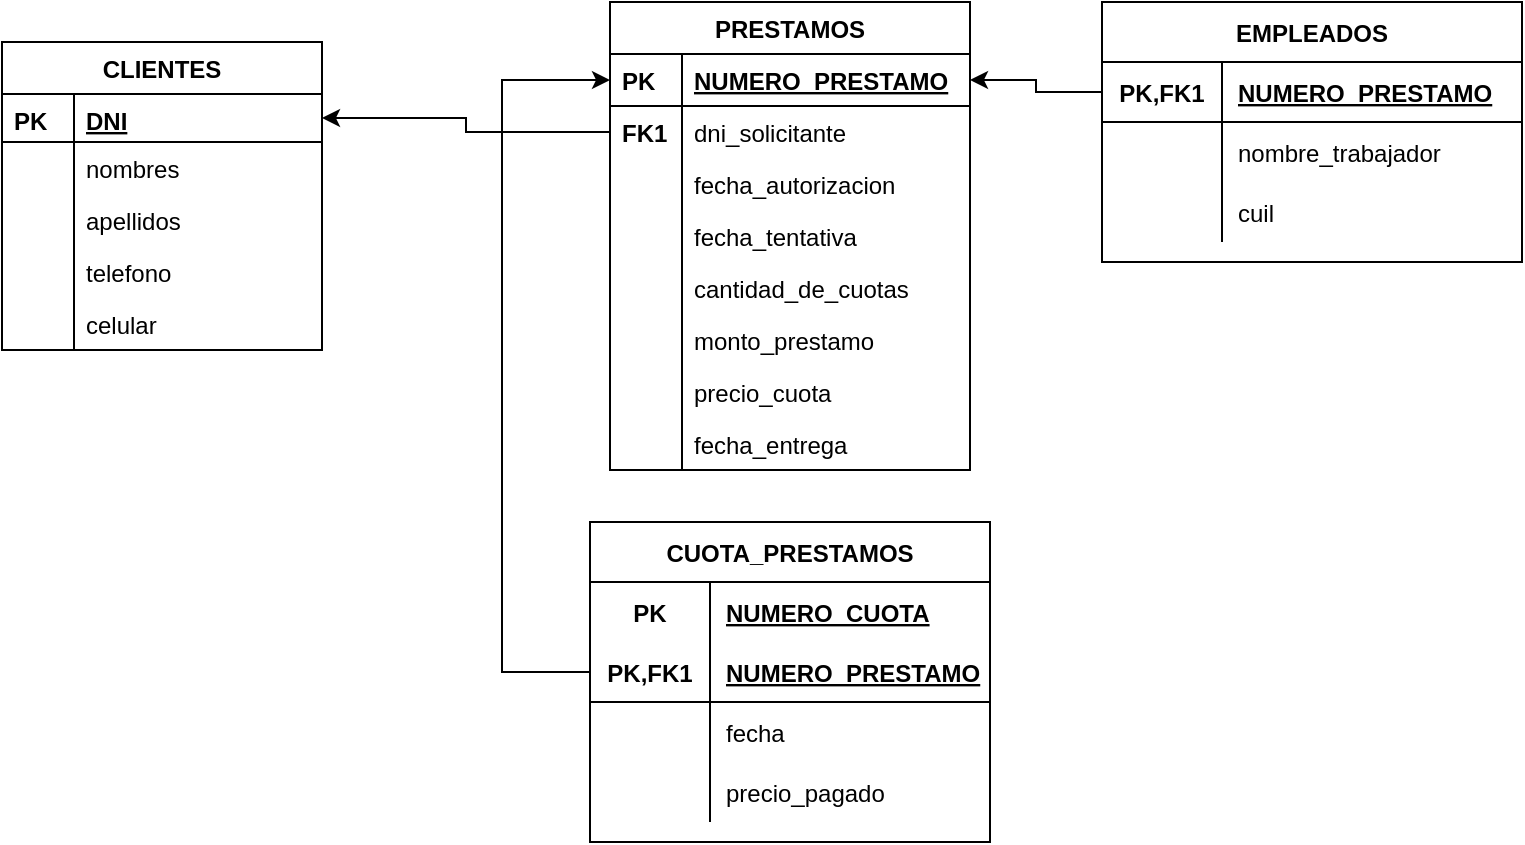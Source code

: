 <mxfile version="13.2.4" type="device" pages="2"><diagram id="C5RBs43oDa-KdzZeNtuy" name="Page-1"><mxGraphModel dx="852" dy="494" grid="1" gridSize="10" guides="1" tooltips="1" connect="1" arrows="1" fold="1" page="1" pageScale="1" pageWidth="827" pageHeight="1169" math="0" shadow="0"><root><mxCell id="WIyWlLk6GJQsqaUBKTNV-0"/><mxCell id="WIyWlLk6GJQsqaUBKTNV-1" parent="WIyWlLk6GJQsqaUBKTNV-0"/><mxCell id="lwQeF7GE7sYAJE_Bh0yk-1" style="edgeStyle=orthogonalEdgeStyle;rounded=0;orthogonalLoop=1;jettySize=auto;html=1;startArrow=none;startFill=0;endArrow=classic;endFill=1;" parent="WIyWlLk6GJQsqaUBKTNV-1" source="zkfFHV4jXpPFQw0GAbJ--59" target="zkfFHV4jXpPFQw0GAbJ--52" edge="1"><mxGeometry relative="1" as="geometry"/></mxCell><mxCell id="zkfFHV4jXpPFQw0GAbJ--56" value="PRESTAMOS" style="swimlane;fontStyle=1;childLayout=stackLayout;horizontal=1;startSize=26;horizontalStack=0;resizeParent=1;resizeLast=0;collapsible=1;marginBottom=0;rounded=0;shadow=0;strokeWidth=1;" parent="WIyWlLk6GJQsqaUBKTNV-1" vertex="1"><mxGeometry x="324" y="30" width="180" height="234" as="geometry"><mxRectangle x="260" y="80" width="160" height="26" as="alternateBounds"/></mxGeometry></mxCell><mxCell id="zkfFHV4jXpPFQw0GAbJ--57" value="NUMERO_PRESTAMO" style="shape=partialRectangle;top=0;left=0;right=0;bottom=1;align=left;verticalAlign=top;fillColor=none;spacingLeft=40;spacingRight=4;overflow=hidden;rotatable=0;points=[[0,0.5],[1,0.5]];portConstraint=eastwest;dropTarget=0;rounded=0;shadow=0;strokeWidth=1;fontStyle=5" parent="zkfFHV4jXpPFQw0GAbJ--56" vertex="1"><mxGeometry y="26" width="180" height="26" as="geometry"/></mxCell><mxCell id="zkfFHV4jXpPFQw0GAbJ--58" value="PK" style="shape=partialRectangle;top=0;left=0;bottom=0;fillColor=none;align=left;verticalAlign=top;spacingLeft=4;spacingRight=4;overflow=hidden;rotatable=0;points=[];portConstraint=eastwest;part=1;fontStyle=1" parent="zkfFHV4jXpPFQw0GAbJ--57" vertex="1" connectable="0"><mxGeometry width="36" height="26" as="geometry"/></mxCell><mxCell id="zkfFHV4jXpPFQw0GAbJ--59" value="dni_solicitante" style="shape=partialRectangle;top=0;left=0;right=0;bottom=0;align=left;verticalAlign=top;fillColor=none;spacingLeft=40;spacingRight=4;overflow=hidden;rotatable=0;points=[[0,0.5],[1,0.5]];portConstraint=eastwest;dropTarget=0;rounded=0;shadow=0;strokeWidth=1;" parent="zkfFHV4jXpPFQw0GAbJ--56" vertex="1"><mxGeometry y="52" width="180" height="26" as="geometry"/></mxCell><mxCell id="zkfFHV4jXpPFQw0GAbJ--60" value="FK1" style="shape=partialRectangle;top=0;left=0;bottom=0;fillColor=none;align=left;verticalAlign=top;spacingLeft=4;spacingRight=4;overflow=hidden;rotatable=0;points=[];portConstraint=eastwest;part=1;fontStyle=1" parent="zkfFHV4jXpPFQw0GAbJ--59" vertex="1" connectable="0"><mxGeometry width="36" height="26" as="geometry"/></mxCell><mxCell id="zkfFHV4jXpPFQw0GAbJ--61" value="fecha_autorizacion " style="shape=partialRectangle;top=0;left=0;right=0;bottom=0;align=left;verticalAlign=top;fillColor=none;spacingLeft=40;spacingRight=4;overflow=hidden;rotatable=0;points=[[0,0.5],[1,0.5]];portConstraint=eastwest;dropTarget=0;rounded=0;shadow=0;strokeWidth=1;" parent="zkfFHV4jXpPFQw0GAbJ--56" vertex="1"><mxGeometry y="78" width="180" height="26" as="geometry"/></mxCell><mxCell id="zkfFHV4jXpPFQw0GAbJ--62" value="" style="shape=partialRectangle;top=0;left=0;bottom=0;fillColor=none;align=left;verticalAlign=top;spacingLeft=4;spacingRight=4;overflow=hidden;rotatable=0;points=[];portConstraint=eastwest;part=1;" parent="zkfFHV4jXpPFQw0GAbJ--61" vertex="1" connectable="0"><mxGeometry width="36" height="26" as="geometry"/></mxCell><mxCell id="lmqDRAKwHfHJFlGVCUsF-6" value="fecha_tentativa" style="shape=partialRectangle;top=0;left=0;right=0;bottom=0;align=left;verticalAlign=top;fillColor=none;spacingLeft=40;spacingRight=4;overflow=hidden;rotatable=0;points=[[0,0.5],[1,0.5]];portConstraint=eastwest;dropTarget=0;rounded=0;shadow=0;strokeWidth=1;" parent="zkfFHV4jXpPFQw0GAbJ--56" vertex="1"><mxGeometry y="104" width="180" height="26" as="geometry"/></mxCell><mxCell id="lmqDRAKwHfHJFlGVCUsF-7" value="" style="shape=partialRectangle;top=0;left=0;bottom=0;fillColor=none;align=left;verticalAlign=top;spacingLeft=4;spacingRight=4;overflow=hidden;rotatable=0;points=[];portConstraint=eastwest;part=1;" parent="lmqDRAKwHfHJFlGVCUsF-6" vertex="1" connectable="0"><mxGeometry width="36" height="26" as="geometry"/></mxCell><mxCell id="lmqDRAKwHfHJFlGVCUsF-10" value="cantidad_de_cuotas" style="shape=partialRectangle;top=0;left=0;right=0;bottom=0;align=left;verticalAlign=top;fillColor=none;spacingLeft=40;spacingRight=4;overflow=hidden;rotatable=0;points=[[0,0.5],[1,0.5]];portConstraint=eastwest;dropTarget=0;rounded=0;shadow=0;strokeWidth=1;" parent="zkfFHV4jXpPFQw0GAbJ--56" vertex="1"><mxGeometry y="130" width="180" height="26" as="geometry"/></mxCell><mxCell id="lmqDRAKwHfHJFlGVCUsF-11" value="" style="shape=partialRectangle;top=0;left=0;bottom=0;fillColor=none;align=left;verticalAlign=top;spacingLeft=4;spacingRight=4;overflow=hidden;rotatable=0;points=[];portConstraint=eastwest;part=1;" parent="lmqDRAKwHfHJFlGVCUsF-10" vertex="1" connectable="0"><mxGeometry width="36" height="26" as="geometry"/></mxCell><mxCell id="lmqDRAKwHfHJFlGVCUsF-60" value="monto_prestamo" style="shape=partialRectangle;top=0;left=0;right=0;bottom=0;align=left;verticalAlign=top;fillColor=none;spacingLeft=40;spacingRight=4;overflow=hidden;rotatable=0;points=[[0,0.5],[1,0.5]];portConstraint=eastwest;dropTarget=0;rounded=0;shadow=0;strokeWidth=1;" parent="zkfFHV4jXpPFQw0GAbJ--56" vertex="1"><mxGeometry y="156" width="180" height="26" as="geometry"/></mxCell><mxCell id="lmqDRAKwHfHJFlGVCUsF-61" value="" style="shape=partialRectangle;top=0;left=0;bottom=0;fillColor=none;align=left;verticalAlign=top;spacingLeft=4;spacingRight=4;overflow=hidden;rotatable=0;points=[];portConstraint=eastwest;part=1;" parent="lmqDRAKwHfHJFlGVCUsF-60" vertex="1" connectable="0"><mxGeometry width="36" height="26" as="geometry"/></mxCell><mxCell id="lmqDRAKwHfHJFlGVCUsF-65" value="precio_cuota" style="shape=partialRectangle;top=0;left=0;right=0;bottom=0;align=left;verticalAlign=top;fillColor=none;spacingLeft=40;spacingRight=4;overflow=hidden;rotatable=0;points=[[0,0.5],[1,0.5]];portConstraint=eastwest;dropTarget=0;rounded=0;shadow=0;strokeWidth=1;" parent="zkfFHV4jXpPFQw0GAbJ--56" vertex="1"><mxGeometry y="182" width="180" height="26" as="geometry"/></mxCell><mxCell id="lmqDRAKwHfHJFlGVCUsF-66" value="" style="shape=partialRectangle;top=0;left=0;bottom=0;fillColor=none;align=left;verticalAlign=top;spacingLeft=4;spacingRight=4;overflow=hidden;rotatable=0;points=[];portConstraint=eastwest;part=1;" parent="lmqDRAKwHfHJFlGVCUsF-65" vertex="1" connectable="0"><mxGeometry width="36" height="26" as="geometry"/></mxCell><mxCell id="APdeFrTchp1tSLtS0kEg-0" value="fecha_entrega" style="shape=partialRectangle;top=0;left=0;right=0;bottom=0;align=left;verticalAlign=top;fillColor=none;spacingLeft=40;spacingRight=4;overflow=hidden;rotatable=0;points=[[0,0.5],[1,0.5]];portConstraint=eastwest;dropTarget=0;rounded=0;shadow=0;strokeWidth=1;" parent="zkfFHV4jXpPFQw0GAbJ--56" vertex="1"><mxGeometry y="208" width="180" height="26" as="geometry"/></mxCell><mxCell id="APdeFrTchp1tSLtS0kEg-1" value="" style="shape=partialRectangle;top=0;left=0;bottom=0;fillColor=none;align=left;verticalAlign=top;spacingLeft=4;spacingRight=4;overflow=hidden;rotatable=0;points=[];portConstraint=eastwest;part=1;" parent="APdeFrTchp1tSLtS0kEg-0" vertex="1" connectable="0"><mxGeometry width="36" height="26" as="geometry"/></mxCell><mxCell id="lwQeF7GE7sYAJE_Bh0yk-3" style="edgeStyle=orthogonalEdgeStyle;rounded=0;orthogonalLoop=1;jettySize=auto;html=1;startArrow=none;startFill=0;endArrow=classic;endFill=1;" parent="WIyWlLk6GJQsqaUBKTNV-1" source="lmqDRAKwHfHJFlGVCUsF-16" target="zkfFHV4jXpPFQw0GAbJ--57" edge="1"><mxGeometry relative="1" as="geometry"/></mxCell><mxCell id="lmqDRAKwHfHJFlGVCUsF-29" value="CUOTA_PRESTAMOS" style="shape=table;startSize=30;container=1;collapsible=1;childLayout=tableLayout;fixedRows=1;rowLines=0;fontStyle=1;align=center;resizeLast=1;" parent="WIyWlLk6GJQsqaUBKTNV-1" vertex="1"><mxGeometry x="314" y="290" width="200" height="160" as="geometry"/></mxCell><mxCell id="lmqDRAKwHfHJFlGVCUsF-30" value="" style="shape=partialRectangle;collapsible=0;dropTarget=0;pointerEvents=0;fillColor=none;top=0;left=0;bottom=0;right=0;points=[[0,0.5],[1,0.5]];portConstraint=eastwest;" parent="lmqDRAKwHfHJFlGVCUsF-29" vertex="1"><mxGeometry y="30" width="200" height="30" as="geometry"/></mxCell><mxCell id="lmqDRAKwHfHJFlGVCUsF-31" value="PK" style="shape=partialRectangle;connectable=0;fillColor=none;top=0;left=0;bottom=0;right=0;fontStyle=1;overflow=hidden;" parent="lmqDRAKwHfHJFlGVCUsF-30" vertex="1"><mxGeometry width="60" height="30" as="geometry"/></mxCell><mxCell id="lmqDRAKwHfHJFlGVCUsF-32" value="NUMERO_CUOTA" style="shape=partialRectangle;connectable=0;fillColor=none;top=0;left=0;bottom=0;right=0;align=left;spacingLeft=6;fontStyle=5;overflow=hidden;" parent="lmqDRAKwHfHJFlGVCUsF-30" vertex="1"><mxGeometry x="60" width="140" height="30" as="geometry"/></mxCell><mxCell id="lmqDRAKwHfHJFlGVCUsF-33" value="" style="shape=partialRectangle;collapsible=0;dropTarget=0;pointerEvents=0;fillColor=none;top=0;left=0;bottom=1;right=0;points=[[0,0.5],[1,0.5]];portConstraint=eastwest;" parent="lmqDRAKwHfHJFlGVCUsF-29" vertex="1"><mxGeometry y="60" width="200" height="30" as="geometry"/></mxCell><mxCell id="lmqDRAKwHfHJFlGVCUsF-34" value="PK,FK1" style="shape=partialRectangle;connectable=0;fillColor=none;top=0;left=0;bottom=0;right=0;fontStyle=1;overflow=hidden;" parent="lmqDRAKwHfHJFlGVCUsF-33" vertex="1"><mxGeometry width="60" height="30" as="geometry"/></mxCell><mxCell id="lmqDRAKwHfHJFlGVCUsF-35" value="NUMERO_PRESTAMO" style="shape=partialRectangle;connectable=0;fillColor=none;top=0;left=0;bottom=0;right=0;align=left;spacingLeft=6;fontStyle=5;overflow=hidden;" parent="lmqDRAKwHfHJFlGVCUsF-33" vertex="1"><mxGeometry x="60" width="140" height="30" as="geometry"/></mxCell><mxCell id="lmqDRAKwHfHJFlGVCUsF-36" value="" style="shape=partialRectangle;collapsible=0;dropTarget=0;pointerEvents=0;fillColor=none;top=0;left=0;bottom=0;right=0;points=[[0,0.5],[1,0.5]];portConstraint=eastwest;" parent="lmqDRAKwHfHJFlGVCUsF-29" vertex="1"><mxGeometry y="90" width="200" height="30" as="geometry"/></mxCell><mxCell id="lmqDRAKwHfHJFlGVCUsF-37" value="" style="shape=partialRectangle;connectable=0;fillColor=none;top=0;left=0;bottom=0;right=0;editable=1;overflow=hidden;" parent="lmqDRAKwHfHJFlGVCUsF-36" vertex="1"><mxGeometry width="60" height="30" as="geometry"/></mxCell><mxCell id="lmqDRAKwHfHJFlGVCUsF-38" value="fecha" style="shape=partialRectangle;connectable=0;fillColor=none;top=0;left=0;bottom=0;right=0;align=left;spacingLeft=6;overflow=hidden;" parent="lmqDRAKwHfHJFlGVCUsF-36" vertex="1"><mxGeometry x="60" width="140" height="30" as="geometry"/></mxCell><mxCell id="lmqDRAKwHfHJFlGVCUsF-39" value="" style="shape=partialRectangle;collapsible=0;dropTarget=0;pointerEvents=0;fillColor=none;top=0;left=0;bottom=0;right=0;points=[[0,0.5],[1,0.5]];portConstraint=eastwest;" parent="lmqDRAKwHfHJFlGVCUsF-29" vertex="1"><mxGeometry y="120" width="200" height="30" as="geometry"/></mxCell><mxCell id="lmqDRAKwHfHJFlGVCUsF-40" value="" style="shape=partialRectangle;connectable=0;fillColor=none;top=0;left=0;bottom=0;right=0;editable=1;overflow=hidden;" parent="lmqDRAKwHfHJFlGVCUsF-39" vertex="1"><mxGeometry width="60" height="30" as="geometry"/></mxCell><mxCell id="lmqDRAKwHfHJFlGVCUsF-41" value="precio_pagado" style="shape=partialRectangle;connectable=0;fillColor=none;top=0;left=0;bottom=0;right=0;align=left;spacingLeft=6;overflow=hidden;" parent="lmqDRAKwHfHJFlGVCUsF-39" vertex="1"><mxGeometry x="60" width="140" height="30" as="geometry"/></mxCell><mxCell id="lmqDRAKwHfHJFlGVCUsF-12" value="EMPLEADOS" style="shape=table;startSize=30;container=1;collapsible=1;childLayout=tableLayout;fixedRows=1;rowLines=0;fontStyle=1;align=center;resizeLast=1;" parent="WIyWlLk6GJQsqaUBKTNV-1" vertex="1"><mxGeometry x="570" y="30" width="210" height="130" as="geometry"/></mxCell><mxCell id="lmqDRAKwHfHJFlGVCUsF-16" value="" style="shape=partialRectangle;collapsible=0;dropTarget=0;pointerEvents=0;fillColor=none;top=0;left=0;bottom=1;right=0;points=[[0,0.5],[1,0.5]];portConstraint=eastwest;" parent="lmqDRAKwHfHJFlGVCUsF-12" vertex="1"><mxGeometry y="30" width="210" height="30" as="geometry"/></mxCell><mxCell id="lmqDRAKwHfHJFlGVCUsF-17" value="PK,FK1" style="shape=partialRectangle;connectable=0;fillColor=none;top=0;left=0;bottom=0;right=0;fontStyle=1;overflow=hidden;" parent="lmqDRAKwHfHJFlGVCUsF-16" vertex="1"><mxGeometry width="60" height="30" as="geometry"/></mxCell><mxCell id="lmqDRAKwHfHJFlGVCUsF-18" value="NUMERO_PRESTAMO" style="shape=partialRectangle;connectable=0;fillColor=none;top=0;left=0;bottom=0;right=0;align=left;spacingLeft=6;fontStyle=5;overflow=hidden;" parent="lmqDRAKwHfHJFlGVCUsF-16" vertex="1"><mxGeometry x="60" width="150" height="30" as="geometry"/></mxCell><mxCell id="lmqDRAKwHfHJFlGVCUsF-19" value="" style="shape=partialRectangle;collapsible=0;dropTarget=0;pointerEvents=0;fillColor=none;top=0;left=0;bottom=0;right=0;points=[[0,0.5],[1,0.5]];portConstraint=eastwest;" parent="lmqDRAKwHfHJFlGVCUsF-12" vertex="1"><mxGeometry y="60" width="210" height="30" as="geometry"/></mxCell><mxCell id="lmqDRAKwHfHJFlGVCUsF-20" value="" style="shape=partialRectangle;connectable=0;fillColor=none;top=0;left=0;bottom=0;right=0;editable=1;overflow=hidden;" parent="lmqDRAKwHfHJFlGVCUsF-19" vertex="1"><mxGeometry width="60" height="30" as="geometry"/></mxCell><mxCell id="lmqDRAKwHfHJFlGVCUsF-21" value="nombre_trabajador" style="shape=partialRectangle;connectable=0;fillColor=none;top=0;left=0;bottom=0;right=0;align=left;spacingLeft=6;overflow=hidden;" parent="lmqDRAKwHfHJFlGVCUsF-19" vertex="1"><mxGeometry x="60" width="150" height="30" as="geometry"/></mxCell><mxCell id="lmqDRAKwHfHJFlGVCUsF-22" value="" style="shape=partialRectangle;collapsible=0;dropTarget=0;pointerEvents=0;fillColor=none;top=0;left=0;bottom=0;right=0;points=[[0,0.5],[1,0.5]];portConstraint=eastwest;" parent="lmqDRAKwHfHJFlGVCUsF-12" vertex="1"><mxGeometry y="90" width="210" height="30" as="geometry"/></mxCell><mxCell id="lmqDRAKwHfHJFlGVCUsF-23" value="" style="shape=partialRectangle;connectable=0;fillColor=none;top=0;left=0;bottom=0;right=0;editable=1;overflow=hidden;" parent="lmqDRAKwHfHJFlGVCUsF-22" vertex="1"><mxGeometry width="60" height="30" as="geometry"/></mxCell><mxCell id="lmqDRAKwHfHJFlGVCUsF-24" value="cuil" style="shape=partialRectangle;connectable=0;fillColor=none;top=0;left=0;bottom=0;right=0;align=left;spacingLeft=6;overflow=hidden;" parent="lmqDRAKwHfHJFlGVCUsF-22" vertex="1"><mxGeometry x="60" width="150" height="30" as="geometry"/></mxCell><mxCell id="lwQeF7GE7sYAJE_Bh0yk-5" style="edgeStyle=orthogonalEdgeStyle;rounded=0;orthogonalLoop=1;jettySize=auto;html=1;startArrow=none;startFill=0;endArrow=classic;endFill=1;" parent="WIyWlLk6GJQsqaUBKTNV-1" source="lmqDRAKwHfHJFlGVCUsF-33" target="zkfFHV4jXpPFQw0GAbJ--57" edge="1"><mxGeometry relative="1" as="geometry"><Array as="points"><mxPoint x="270" y="365"/><mxPoint x="270" y="69"/></Array></mxGeometry></mxCell><mxCell id="zkfFHV4jXpPFQw0GAbJ--51" value="CLIENTES" style="swimlane;fontStyle=1;childLayout=stackLayout;horizontal=1;startSize=26;horizontalStack=0;resizeParent=1;resizeLast=0;collapsible=1;marginBottom=0;rounded=0;shadow=0;strokeWidth=1;" parent="WIyWlLk6GJQsqaUBKTNV-1" vertex="1"><mxGeometry x="20" y="50" width="160" height="154" as="geometry"><mxRectangle x="20" y="80" width="160" height="26" as="alternateBounds"/></mxGeometry></mxCell><mxCell id="zkfFHV4jXpPFQw0GAbJ--52" value="DNI" style="shape=partialRectangle;top=0;left=0;right=0;bottom=1;align=left;verticalAlign=top;fillColor=none;spacingLeft=40;spacingRight=4;overflow=hidden;rotatable=0;points=[[0,0.5],[1,0.5]];portConstraint=eastwest;dropTarget=0;rounded=0;shadow=0;strokeWidth=1;fontStyle=5" parent="zkfFHV4jXpPFQw0GAbJ--51" vertex="1"><mxGeometry y="26" width="160" height="24" as="geometry"/></mxCell><mxCell id="zkfFHV4jXpPFQw0GAbJ--53" value="PK" style="shape=partialRectangle;top=0;left=0;bottom=0;fillColor=none;align=left;verticalAlign=top;spacingLeft=4;spacingRight=4;overflow=hidden;rotatable=0;points=[];portConstraint=eastwest;part=1;fontStyle=1" parent="zkfFHV4jXpPFQw0GAbJ--52" vertex="1" connectable="0"><mxGeometry width="36" height="24" as="geometry"/></mxCell><mxCell id="zkfFHV4jXpPFQw0GAbJ--54" value="nombres" style="shape=partialRectangle;top=0;left=0;right=0;bottom=0;align=left;verticalAlign=top;fillColor=none;spacingLeft=40;spacingRight=4;overflow=hidden;rotatable=0;points=[[0,0.5],[1,0.5]];portConstraint=eastwest;dropTarget=0;rounded=0;shadow=0;strokeWidth=1;" parent="zkfFHV4jXpPFQw0GAbJ--51" vertex="1"><mxGeometry y="50" width="160" height="26" as="geometry"/></mxCell><mxCell id="zkfFHV4jXpPFQw0GAbJ--55" value="" style="shape=partialRectangle;top=0;left=0;bottom=0;fillColor=none;align=left;verticalAlign=top;spacingLeft=4;spacingRight=4;overflow=hidden;rotatable=0;points=[];portConstraint=eastwest;part=1;" parent="zkfFHV4jXpPFQw0GAbJ--54" vertex="1" connectable="0"><mxGeometry width="36" height="26" as="geometry"/></mxCell><mxCell id="lmqDRAKwHfHJFlGVCUsF-0" value="apellidos" style="shape=partialRectangle;top=0;left=0;right=0;bottom=0;align=left;verticalAlign=top;fillColor=none;spacingLeft=40;spacingRight=4;overflow=hidden;rotatable=0;points=[[0,0.5],[1,0.5]];portConstraint=eastwest;dropTarget=0;rounded=0;shadow=0;strokeWidth=1;" parent="zkfFHV4jXpPFQw0GAbJ--51" vertex="1"><mxGeometry y="76" width="160" height="26" as="geometry"/></mxCell><mxCell id="lmqDRAKwHfHJFlGVCUsF-1" value="" style="shape=partialRectangle;top=0;left=0;bottom=0;fillColor=none;align=left;verticalAlign=top;spacingLeft=4;spacingRight=4;overflow=hidden;rotatable=0;points=[];portConstraint=eastwest;part=1;" parent="lmqDRAKwHfHJFlGVCUsF-0" vertex="1" connectable="0"><mxGeometry width="36" height="26" as="geometry"/></mxCell><mxCell id="lmqDRAKwHfHJFlGVCUsF-2" value="telefono" style="shape=partialRectangle;top=0;left=0;right=0;bottom=0;align=left;verticalAlign=top;fillColor=none;spacingLeft=40;spacingRight=4;overflow=hidden;rotatable=0;points=[[0,0.5],[1,0.5]];portConstraint=eastwest;dropTarget=0;rounded=0;shadow=0;strokeWidth=1;" parent="zkfFHV4jXpPFQw0GAbJ--51" vertex="1"><mxGeometry y="102" width="160" height="26" as="geometry"/></mxCell><mxCell id="lmqDRAKwHfHJFlGVCUsF-3" value="" style="shape=partialRectangle;top=0;left=0;bottom=0;fillColor=none;align=left;verticalAlign=top;spacingLeft=4;spacingRight=4;overflow=hidden;rotatable=0;points=[];portConstraint=eastwest;part=1;" parent="lmqDRAKwHfHJFlGVCUsF-2" vertex="1" connectable="0"><mxGeometry width="36" height="26" as="geometry"/></mxCell><mxCell id="lmqDRAKwHfHJFlGVCUsF-4" value="celular" style="shape=partialRectangle;top=0;left=0;right=0;bottom=0;align=left;verticalAlign=top;fillColor=none;spacingLeft=40;spacingRight=4;overflow=hidden;rotatable=0;points=[[0,0.5],[1,0.5]];portConstraint=eastwest;dropTarget=0;rounded=0;shadow=0;strokeWidth=1;" parent="zkfFHV4jXpPFQw0GAbJ--51" vertex="1"><mxGeometry y="128" width="160" height="26" as="geometry"/></mxCell><mxCell id="lmqDRAKwHfHJFlGVCUsF-5" value="" style="shape=partialRectangle;top=0;left=0;bottom=0;fillColor=none;align=left;verticalAlign=top;spacingLeft=4;spacingRight=4;overflow=hidden;rotatable=0;points=[];portConstraint=eastwest;part=1;" parent="lmqDRAKwHfHJFlGVCUsF-4" vertex="1" connectable="0"><mxGeometry width="36" height="26" as="geometry"/></mxCell></root></mxGraphModel></diagram><diagram id="P0sMs8nEnle8nuHEPm7G" name="Page-2"><mxGraphModel dx="852" dy="494" grid="1" gridSize="10" guides="1" tooltips="1" connect="1" arrows="1" fold="1" page="1" pageScale="1" pageWidth="827" pageHeight="1169" math="0" shadow="0"><root><mxCell id="a79GEH31M1Bucy4MPl9r-0"/><mxCell id="a79GEH31M1Bucy4MPl9r-1" parent="a79GEH31M1Bucy4MPl9r-0"/><mxCell id="z1gdRKLH6IvTAC6AJQ8j-0" style="edgeStyle=orthogonalEdgeStyle;rounded=0;orthogonalLoop=1;jettySize=auto;html=1;endArrow=diamond;endFill=1;" parent="a79GEH31M1Bucy4MPl9r-1" source="a79GEH31M1Bucy4MPl9r-10" target="a79GEH31M1Bucy4MPl9r-2" edge="1"><mxGeometry relative="1" as="geometry"><mxPoint x="174" y="167" as="targetPoint"/><Array as="points"><mxPoint x="140" y="220"/><mxPoint x="140" y="220"/></Array></mxGeometry></mxCell><mxCell id="z1gdRKLH6IvTAC6AJQ8j-1" style="edgeStyle=orthogonalEdgeStyle;rounded=0;orthogonalLoop=1;jettySize=auto;html=1;endArrow=none;endFill=0;startArrow=none;startFill=0;" parent="a79GEH31M1Bucy4MPl9r-1" source="a79GEH31M1Bucy4MPl9r-10" target="a79GEH31M1Bucy4MPl9r-6" edge="1"><mxGeometry relative="1" as="geometry"><mxPoint x="450" y="150" as="targetPoint"/><Array as="points"><mxPoint x="600" y="30"/></Array></mxGeometry></mxCell><mxCell id="z1gdRKLH6IvTAC6AJQ8j-4" style="edgeStyle=orthogonalEdgeStyle;rounded=0;orthogonalLoop=1;jettySize=auto;html=1;endArrow=none;endFill=0;startArrow=none;startFill=0;" parent="a79GEH31M1Bucy4MPl9r-1" source="a79GEH31M1Bucy4MPl9r-14" target="a79GEH31M1Bucy4MPl9r-2" edge="1"><mxGeometry relative="1" as="geometry"><Array as="points"><mxPoint x="460" y="330"/><mxPoint x="460" y="330"/></Array></mxGeometry></mxCell><mxCell id="z1gdRKLH6IvTAC6AJQ8j-5" style="edgeStyle=orthogonalEdgeStyle;rounded=0;orthogonalLoop=1;jettySize=auto;html=1;startArrow=none;startFill=0;endArrow=diamond;endFill=0;" parent="a79GEH31M1Bucy4MPl9r-1" source="a79GEH31M1Bucy4MPl9r-6" target="a79GEH31M1Bucy4MPl9r-2" edge="1"><mxGeometry relative="1" as="geometry"><Array as="points"><mxPoint x="460" y="250"/><mxPoint x="460" y="250"/></Array></mxGeometry></mxCell><mxCell id="z1gdRKLH6IvTAC6AJQ8j-8" value="1 n" style="text;html=1;align=center;verticalAlign=middle;resizable=0;points=[];autosize=1;" parent="a79GEH31M1Bucy4MPl9r-1" vertex="1"><mxGeometry x="399" y="330" width="30" height="20" as="geometry"/></mxCell><mxCell id="z1gdRKLH6IvTAC6AJQ8j-9" value="1 1" style="text;html=1;align=center;verticalAlign=middle;resizable=0;points=[];autosize=1;" parent="a79GEH31M1Bucy4MPl9r-1" vertex="1"><mxGeometry x="490" y="330" width="30" height="20" as="geometry"/></mxCell><mxCell id="z1gdRKLH6IvTAC6AJQ8j-10" value="1 n" style="text;html=1;align=center;verticalAlign=middle;resizable=0;points=[];autosize=1;" parent="a79GEH31M1Bucy4MPl9r-1" vertex="1"><mxGeometry x="220" y="10" width="30" height="20" as="geometry"/></mxCell><mxCell id="z1gdRKLH6IvTAC6AJQ8j-11" value="1 1" style="text;html=1;align=center;verticalAlign=middle;resizable=0;points=[];autosize=1;" parent="a79GEH31M1Bucy4MPl9r-1" vertex="1"><mxGeometry x="600" y="40" width="30" height="20" as="geometry"/></mxCell><mxCell id="z1gdRKLH6IvTAC6AJQ8j-13" value="1 1" style="text;html=1;align=center;verticalAlign=middle;resizable=0;points=[];autosize=1;" parent="a79GEH31M1Bucy4MPl9r-1" vertex="1"><mxGeometry x="200" y="230" width="30" height="20" as="geometry"/></mxCell><mxCell id="z1gdRKLH6IvTAC6AJQ8j-14" value="1 n" style="text;html=1;align=center;verticalAlign=middle;resizable=0;points=[];autosize=1;" parent="a79GEH31M1Bucy4MPl9r-1" vertex="1"><mxGeometry x="135" y="164" width="30" height="20" as="geometry"/></mxCell><mxCell id="z1gdRKLH6IvTAC6AJQ8j-15" value="1 n" style="text;html=1;align=center;verticalAlign=middle;resizable=0;points=[];autosize=1;" parent="a79GEH31M1Bucy4MPl9r-1" vertex="1"><mxGeometry x="399" y="230" width="30" height="20" as="geometry"/></mxCell><mxCell id="z1gdRKLH6IvTAC6AJQ8j-16" value="1 1" style="text;html=1;align=center;verticalAlign=middle;resizable=0;points=[];autosize=1;" parent="a79GEH31M1Bucy4MPl9r-1" vertex="1"><mxGeometry x="490" y="226" width="30" height="20" as="geometry"/></mxCell><mxCell id="a79GEH31M1Bucy4MPl9r-10" value="PAGO_CUOTAS" style="swimlane;fontStyle=1;align=center;verticalAlign=top;childLayout=stackLayout;horizontal=1;startSize=26;horizontalStack=0;resizeParent=1;resizeParentMax=0;resizeLast=0;collapsible=1;marginBottom=0;" parent="a79GEH31M1Bucy4MPl9r-1" vertex="1"><mxGeometry x="60" width="160" height="164" as="geometry"><mxRectangle x="130" y="50" width="110" height="26" as="alternateBounds"/></mxGeometry></mxCell><mxCell id="a79GEH31M1Bucy4MPl9r-11" value="+ numero_prestamo: int" style="text;strokeColor=none;fillColor=none;align=left;verticalAlign=top;spacingLeft=4;spacingRight=4;overflow=hidden;rotatable=0;points=[[0,0.5],[1,0.5]];portConstraint=eastwest;" parent="a79GEH31M1Bucy4MPl9r-10" vertex="1"><mxGeometry y="26" width="160" height="26" as="geometry"/></mxCell><mxCell id="e7FrJcsPk3-Ga2ETIET2-1" value="+ numero_cuota: int" style="text;strokeColor=none;fillColor=none;align=left;verticalAlign=top;spacingLeft=4;spacingRight=4;overflow=hidden;rotatable=0;points=[[0,0.5],[1,0.5]];portConstraint=eastwest;" parent="a79GEH31M1Bucy4MPl9r-10" vertex="1"><mxGeometry y="52" width="160" height="26" as="geometry"/></mxCell><mxCell id="e7FrJcsPk3-Ga2ETIET2-2" value="+ fecha_pago: date" style="text;strokeColor=none;fillColor=none;align=left;verticalAlign=top;spacingLeft=4;spacingRight=4;overflow=hidden;rotatable=0;points=[[0,0.5],[1,0.5]];portConstraint=eastwest;" parent="a79GEH31M1Bucy4MPl9r-10" vertex="1"><mxGeometry y="78" width="160" height="26" as="geometry"/></mxCell><mxCell id="e7FrJcsPk3-Ga2ETIET2-0" value="+ monto_pagado: int" style="text;strokeColor=none;fillColor=none;align=left;verticalAlign=top;spacingLeft=4;spacingRight=4;overflow=hidden;rotatable=0;points=[[0,0.5],[1,0.5]];portConstraint=eastwest;" parent="a79GEH31M1Bucy4MPl9r-10" vertex="1"><mxGeometry y="104" width="160" height="26" as="geometry"/></mxCell><mxCell id="a79GEH31M1Bucy4MPl9r-12" value="" style="line;strokeWidth=1;fillColor=none;align=left;verticalAlign=middle;spacingTop=-1;spacingLeft=3;spacingRight=3;rotatable=0;labelPosition=right;points=[];portConstraint=eastwest;" parent="a79GEH31M1Bucy4MPl9r-10" vertex="1"><mxGeometry y="130" width="160" height="8" as="geometry"/></mxCell><mxCell id="a79GEH31M1Bucy4MPl9r-13" value="+ registrar_pago" style="text;strokeColor=none;fillColor=none;align=left;verticalAlign=top;spacingLeft=4;spacingRight=4;overflow=hidden;rotatable=0;points=[[0,0.5],[1,0.5]];portConstraint=eastwest;" parent="a79GEH31M1Bucy4MPl9r-10" vertex="1"><mxGeometry y="138" width="160" height="26" as="geometry"/></mxCell><mxCell id="a79GEH31M1Bucy4MPl9r-6" value="CLIENTES" style="swimlane;fontStyle=1;align=center;verticalAlign=top;childLayout=stackLayout;horizontal=1;startSize=26;horizontalStack=0;resizeParent=1;resizeParentMax=0;resizeLast=0;collapsible=1;marginBottom=0;" parent="a79GEH31M1Bucy4MPl9r-1" vertex="1"><mxGeometry x="520" y="60" width="160" height="190" as="geometry"><mxRectangle x="130" y="50" width="110" height="26" as="alternateBounds"/></mxGeometry></mxCell><mxCell id="a79GEH31M1Bucy4MPl9r-7" value="+ dni: int" style="text;strokeColor=none;fillColor=none;align=left;verticalAlign=top;spacingLeft=4;spacingRight=4;overflow=hidden;rotatable=0;points=[[0,0.5],[1,0.5]];portConstraint=eastwest;" parent="a79GEH31M1Bucy4MPl9r-6" vertex="1"><mxGeometry y="26" width="160" height="26" as="geometry"/></mxCell><mxCell id="RyEqvKrFo1o5My-5IlBC-0" value="+ nombres: varchar" style="text;strokeColor=none;fillColor=none;align=left;verticalAlign=top;spacingLeft=4;spacingRight=4;overflow=hidden;rotatable=0;points=[[0,0.5],[1,0.5]];portConstraint=eastwest;" parent="a79GEH31M1Bucy4MPl9r-6" vertex="1"><mxGeometry y="52" width="160" height="26" as="geometry"/></mxCell><mxCell id="RyEqvKrFo1o5My-5IlBC-1" value="+ apellidos: varchar" style="text;strokeColor=none;fillColor=none;align=left;verticalAlign=top;spacingLeft=4;spacingRight=4;overflow=hidden;rotatable=0;points=[[0,0.5],[1,0.5]];portConstraint=eastwest;" parent="a79GEH31M1Bucy4MPl9r-6" vertex="1"><mxGeometry y="78" width="160" height="26" as="geometry"/></mxCell><mxCell id="x5LMvdeAG-XsbbYkn9p5-0" value="+ telefono: int" style="text;strokeColor=none;fillColor=none;align=left;verticalAlign=top;spacingLeft=4;spacingRight=4;overflow=hidden;rotatable=0;points=[[0,0.5],[1,0.5]];portConstraint=eastwest;" parent="a79GEH31M1Bucy4MPl9r-6" vertex="1"><mxGeometry y="104" width="160" height="26" as="geometry"/></mxCell><mxCell id="RyEqvKrFo1o5My-5IlBC-2" value="+ celular: int" style="text;strokeColor=none;fillColor=none;align=left;verticalAlign=top;spacingLeft=4;spacingRight=4;overflow=hidden;rotatable=0;points=[[0,0.5],[1,0.5]];portConstraint=eastwest;" parent="a79GEH31M1Bucy4MPl9r-6" vertex="1"><mxGeometry y="130" width="160" height="26" as="geometry"/></mxCell><mxCell id="a79GEH31M1Bucy4MPl9r-8" value="" style="line;strokeWidth=1;fillColor=none;align=left;verticalAlign=middle;spacingTop=-1;spacingLeft=3;spacingRight=3;rotatable=0;labelPosition=right;points=[];portConstraint=eastwest;" parent="a79GEH31M1Bucy4MPl9r-6" vertex="1"><mxGeometry y="156" width="160" height="8" as="geometry"/></mxCell><mxCell id="a79GEH31M1Bucy4MPl9r-9" value="+ registrar_cliente" style="text;strokeColor=none;fillColor=none;align=left;verticalAlign=top;spacingLeft=4;spacingRight=4;overflow=hidden;rotatable=0;points=[[0,0.5],[1,0.5]];portConstraint=eastwest;" parent="a79GEH31M1Bucy4MPl9r-6" vertex="1"><mxGeometry y="164" width="160" height="26" as="geometry"/></mxCell><mxCell id="a79GEH31M1Bucy4MPl9r-2" value="PRESTAMOS" style="swimlane;fontStyle=1;align=center;verticalAlign=top;childLayout=stackLayout;horizontal=1;startSize=26;horizontalStack=0;resizeParent=1;resizeParentMax=0;resizeLast=0;collapsible=1;marginBottom=0;" parent="a79GEH31M1Bucy4MPl9r-1" vertex="1"><mxGeometry x="239" y="40" width="160" height="424" as="geometry"><mxRectangle x="130" y="50" width="110" height="26" as="alternateBounds"/></mxGeometry></mxCell><mxCell id="EmgjKDR3xeGneWHXZpYW-0" value="+ numero_prestamo:int" style="text;strokeColor=none;fillColor=none;align=left;verticalAlign=top;spacingLeft=4;spacingRight=4;overflow=hidden;rotatable=0;points=[[0,0.5],[1,0.5]];portConstraint=eastwest;" parent="a79GEH31M1Bucy4MPl9r-2" vertex="1"><mxGeometry y="26" width="160" height="26" as="geometry"/></mxCell><mxCell id="EmgjKDR3xeGneWHXZpYW-1" value="+ fiecha_autorizacion:date" style="text;strokeColor=none;fillColor=none;align=left;verticalAlign=top;spacingLeft=4;spacingRight=4;overflow=hidden;rotatable=0;points=[[0,0.5],[1,0.5]];portConstraint=eastwest;" parent="a79GEH31M1Bucy4MPl9r-2" vertex="1"><mxGeometry y="52" width="160" height="26" as="geometry"/></mxCell><mxCell id="EmgjKDR3xeGneWHXZpYW-4" value="+ monto:int" style="text;strokeColor=none;fillColor=none;align=left;verticalAlign=top;spacingLeft=4;spacingRight=4;overflow=hidden;rotatable=0;points=[[0,0.5],[1,0.5]];portConstraint=eastwest;" parent="a79GEH31M1Bucy4MPl9r-2" vertex="1"><mxGeometry y="78" width="160" height="26" as="geometry"/></mxCell><mxCell id="EmgjKDR3xeGneWHXZpYW-3" value="+ cantidad_cuotas: int" style="text;strokeColor=none;fillColor=none;align=left;verticalAlign=top;spacingLeft=4;spacingRight=4;overflow=hidden;rotatable=0;points=[[0,0.5],[1,0.5]];portConstraint=eastwest;" parent="a79GEH31M1Bucy4MPl9r-2" vertex="1"><mxGeometry y="104" width="160" height="26" as="geometry"/></mxCell><mxCell id="a79GEH31M1Bucy4MPl9r-3" value="+ precio_cuota: int" style="text;strokeColor=none;fillColor=none;align=left;verticalAlign=top;spacingLeft=4;spacingRight=4;overflow=hidden;rotatable=0;points=[[0,0.5],[1,0.5]];portConstraint=eastwest;" parent="a79GEH31M1Bucy4MPl9r-2" vertex="1"><mxGeometry y="130" width="160" height="26" as="geometry"/></mxCell><mxCell id="Pgg1FBIjW_7um1sa_7YD-0" value="+ fecha_tentativa: date" style="text;strokeColor=none;fillColor=none;align=left;verticalAlign=top;spacingLeft=4;spacingRight=4;overflow=hidden;rotatable=0;points=[[0,0.5],[1,0.5]];portConstraint=eastwest;" parent="a79GEH31M1Bucy4MPl9r-2" vertex="1"><mxGeometry y="156" width="160" height="26" as="geometry"/></mxCell><mxCell id="EmgjKDR3xeGneWHXZpYW-2" value="+ fecha_entrega: date" style="text;strokeColor=none;fillColor=none;align=left;verticalAlign=top;spacingLeft=4;spacingRight=4;overflow=hidden;rotatable=0;points=[[0,0.5],[1,0.5]];portConstraint=eastwest;" parent="a79GEH31M1Bucy4MPl9r-2" vertex="1"><mxGeometry y="182" width="160" height="26" as="geometry"/></mxCell><mxCell id="a79GEH31M1Bucy4MPl9r-4" value="" style="line;strokeWidth=1;fillColor=none;align=left;verticalAlign=middle;spacingTop=-1;spacingLeft=3;spacingRight=3;rotatable=0;labelPosition=right;points=[];portConstraint=eastwest;" parent="a79GEH31M1Bucy4MPl9r-2" vertex="1"><mxGeometry y="208" width="160" height="8" as="geometry"/></mxCell><mxCell id="svpNGanV3iFwNyxi-E8q-1" value="+ verificar_monto" style="text;strokeColor=none;fillColor=none;align=left;verticalAlign=top;spacingLeft=4;spacingRight=4;overflow=hidden;rotatable=0;points=[[0,0.5],[1,0.5]];portConstraint=eastwest;" parent="a79GEH31M1Bucy4MPl9r-2" vertex="1"><mxGeometry y="216" width="160" height="26" as="geometry"/></mxCell><mxCell id="a79GEH31M1Bucy4MPl9r-5" value="+ registrar_prestamo" style="text;strokeColor=none;fillColor=none;align=left;verticalAlign=top;spacingLeft=4;spacingRight=4;overflow=hidden;rotatable=0;points=[[0,0.5],[1,0.5]];portConstraint=eastwest;" parent="a79GEH31M1Bucy4MPl9r-2" vertex="1"><mxGeometry y="242" width="160" height="26" as="geometry"/></mxCell><mxCell id="svpNGanV3iFwNyxi-E8q-0" value="+ modificar" style="text;strokeColor=none;fillColor=none;align=left;verticalAlign=top;spacingLeft=4;spacingRight=4;overflow=hidden;rotatable=0;points=[[0,0.5],[1,0.5]];portConstraint=eastwest;" parent="a79GEH31M1Bucy4MPl9r-2" vertex="1"><mxGeometry y="268" width="160" height="26" as="geometry"/></mxCell><mxCell id="svpNGanV3iFwNyxi-E8q-2" value="+ calcular_fechapago" style="text;strokeColor=none;fillColor=none;align=left;verticalAlign=top;spacingLeft=4;spacingRight=4;overflow=hidden;rotatable=0;points=[[0,0.5],[1,0.5]];portConstraint=eastwest;" parent="a79GEH31M1Bucy4MPl9r-2" vertex="1"><mxGeometry y="294" width="160" height="26" as="geometry"/></mxCell><mxCell id="svpNGanV3iFwNyxi-E8q-3" value="+ calcular_fechatentativa&#10;" style="text;strokeColor=none;fillColor=none;align=left;verticalAlign=top;spacingLeft=4;spacingRight=4;overflow=hidden;rotatable=0;points=[[0,0.5],[1,0.5]];portConstraint=eastwest;" parent="a79GEH31M1Bucy4MPl9r-2" vertex="1"><mxGeometry y="320" width="160" height="26" as="geometry"/></mxCell><mxCell id="8WqmK4anU4ridDGEBZaM-0" value="+ autorizar_prestamo" style="text;strokeColor=none;fillColor=none;align=left;verticalAlign=top;spacingLeft=4;spacingRight=4;overflow=hidden;rotatable=0;points=[[0,0.5],[1,0.5]];portConstraint=eastwest;" parent="a79GEH31M1Bucy4MPl9r-2" vertex="1"><mxGeometry y="346" width="160" height="26" as="geometry"/></mxCell><mxCell id="Pgg1FBIjW_7um1sa_7YD-1" value="+ definir_fechaentrega" style="text;strokeColor=none;fillColor=none;align=left;verticalAlign=top;spacingLeft=4;spacingRight=4;overflow=hidden;rotatable=0;points=[[0,0.5],[1,0.5]];portConstraint=eastwest;" parent="a79GEH31M1Bucy4MPl9r-2" vertex="1"><mxGeometry y="372" width="160" height="26" as="geometry"/></mxCell><mxCell id="8WzGhqjP6_2bpZ_pglN5-0" value="+ consultar_clientes" style="text;strokeColor=none;fillColor=none;align=left;verticalAlign=top;spacingLeft=4;spacingRight=4;overflow=hidden;rotatable=0;points=[[0,0.5],[1,0.5]];portConstraint=eastwest;" parent="a79GEH31M1Bucy4MPl9r-2" vertex="1"><mxGeometry y="398" width="160" height="26" as="geometry"/></mxCell><mxCell id="a79GEH31M1Bucy4MPl9r-14" value="EMPLEADO" style="swimlane;fontStyle=1;align=center;verticalAlign=top;childLayout=stackLayout;horizontal=1;startSize=26;horizontalStack=0;resizeParent=1;resizeParentMax=0;resizeLast=0;collapsible=1;marginBottom=0;" parent="a79GEH31M1Bucy4MPl9r-1" vertex="1"><mxGeometry x="520" y="290" width="160" height="86" as="geometry"><mxRectangle x="130" y="50" width="110" height="26" as="alternateBounds"/></mxGeometry></mxCell><mxCell id="a79GEH31M1Bucy4MPl9r-15" value="+ nombre: varchar" style="text;strokeColor=none;fillColor=none;align=left;verticalAlign=top;spacingLeft=4;spacingRight=4;overflow=hidden;rotatable=0;points=[[0,0.5],[1,0.5]];portConstraint=eastwest;" parent="a79GEH31M1Bucy4MPl9r-14" vertex="1"><mxGeometry y="26" width="160" height="26" as="geometry"/></mxCell><mxCell id="x5LMvdeAG-XsbbYkn9p5-1" value="+ cuil: int" style="text;strokeColor=none;fillColor=none;align=left;verticalAlign=top;spacingLeft=4;spacingRight=4;overflow=hidden;rotatable=0;points=[[0,0.5],[1,0.5]];portConstraint=eastwest;" parent="a79GEH31M1Bucy4MPl9r-14" vertex="1"><mxGeometry y="52" width="160" height="26" as="geometry"/></mxCell><mxCell id="a79GEH31M1Bucy4MPl9r-16" value="" style="line;strokeWidth=1;fillColor=none;align=left;verticalAlign=middle;spacingTop=-1;spacingLeft=3;spacingRight=3;rotatable=0;labelPosition=right;points=[];portConstraint=eastwest;" parent="a79GEH31M1Bucy4MPl9r-14" vertex="1"><mxGeometry y="78" width="160" height="8" as="geometry"/></mxCell></root></mxGraphModel></diagram></mxfile>